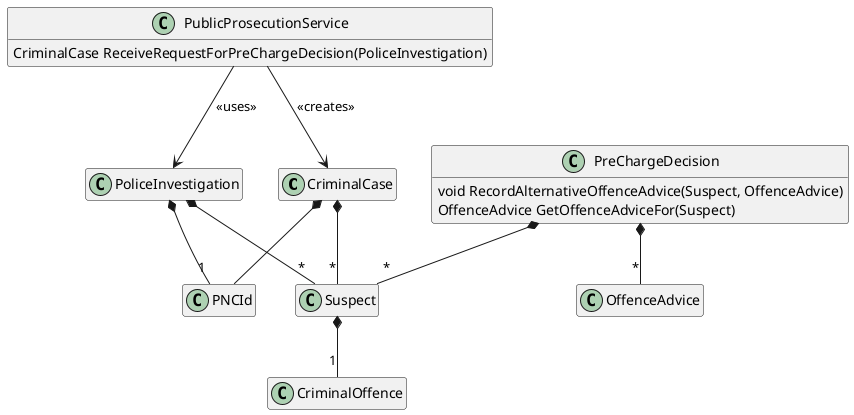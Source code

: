 @startuml Public Prosecution Service

hide empty members
hide empty methods

class CriminalCase {
}

class CriminalOffence {
}

class PNCId {
}

class PoliceInvestigation {
}

class PreChargeDecision {
    void RecordAlternativeOffenceAdvice(Suspect, OffenceAdvice)
    OffenceAdvice GetOffenceAdviceFor(Suspect)
}

class OffenceAdvice {
}

class Suspect    {
}

class PublicProsecutionService {
    CriminalCase ReceiveRequestForPreChargeDecision(PoliceInvestigation)
}

Suspect *-- "1" CriminalOffence

PoliceInvestigation *-- "*" Suspect

PoliceInvestigation *-- "1" PNCId

PreChargeDecision *-- "*" Suspect

PreChargeDecision *-- "*" OffenceAdvice

CriminalCase *-- PNCId

CriminalCase *-- "*" Suspect

PublicProsecutionService --> CriminalCase : <<creates>>

PublicProsecutionService --> PoliceInvestigation : <<uses>>

@enduml

